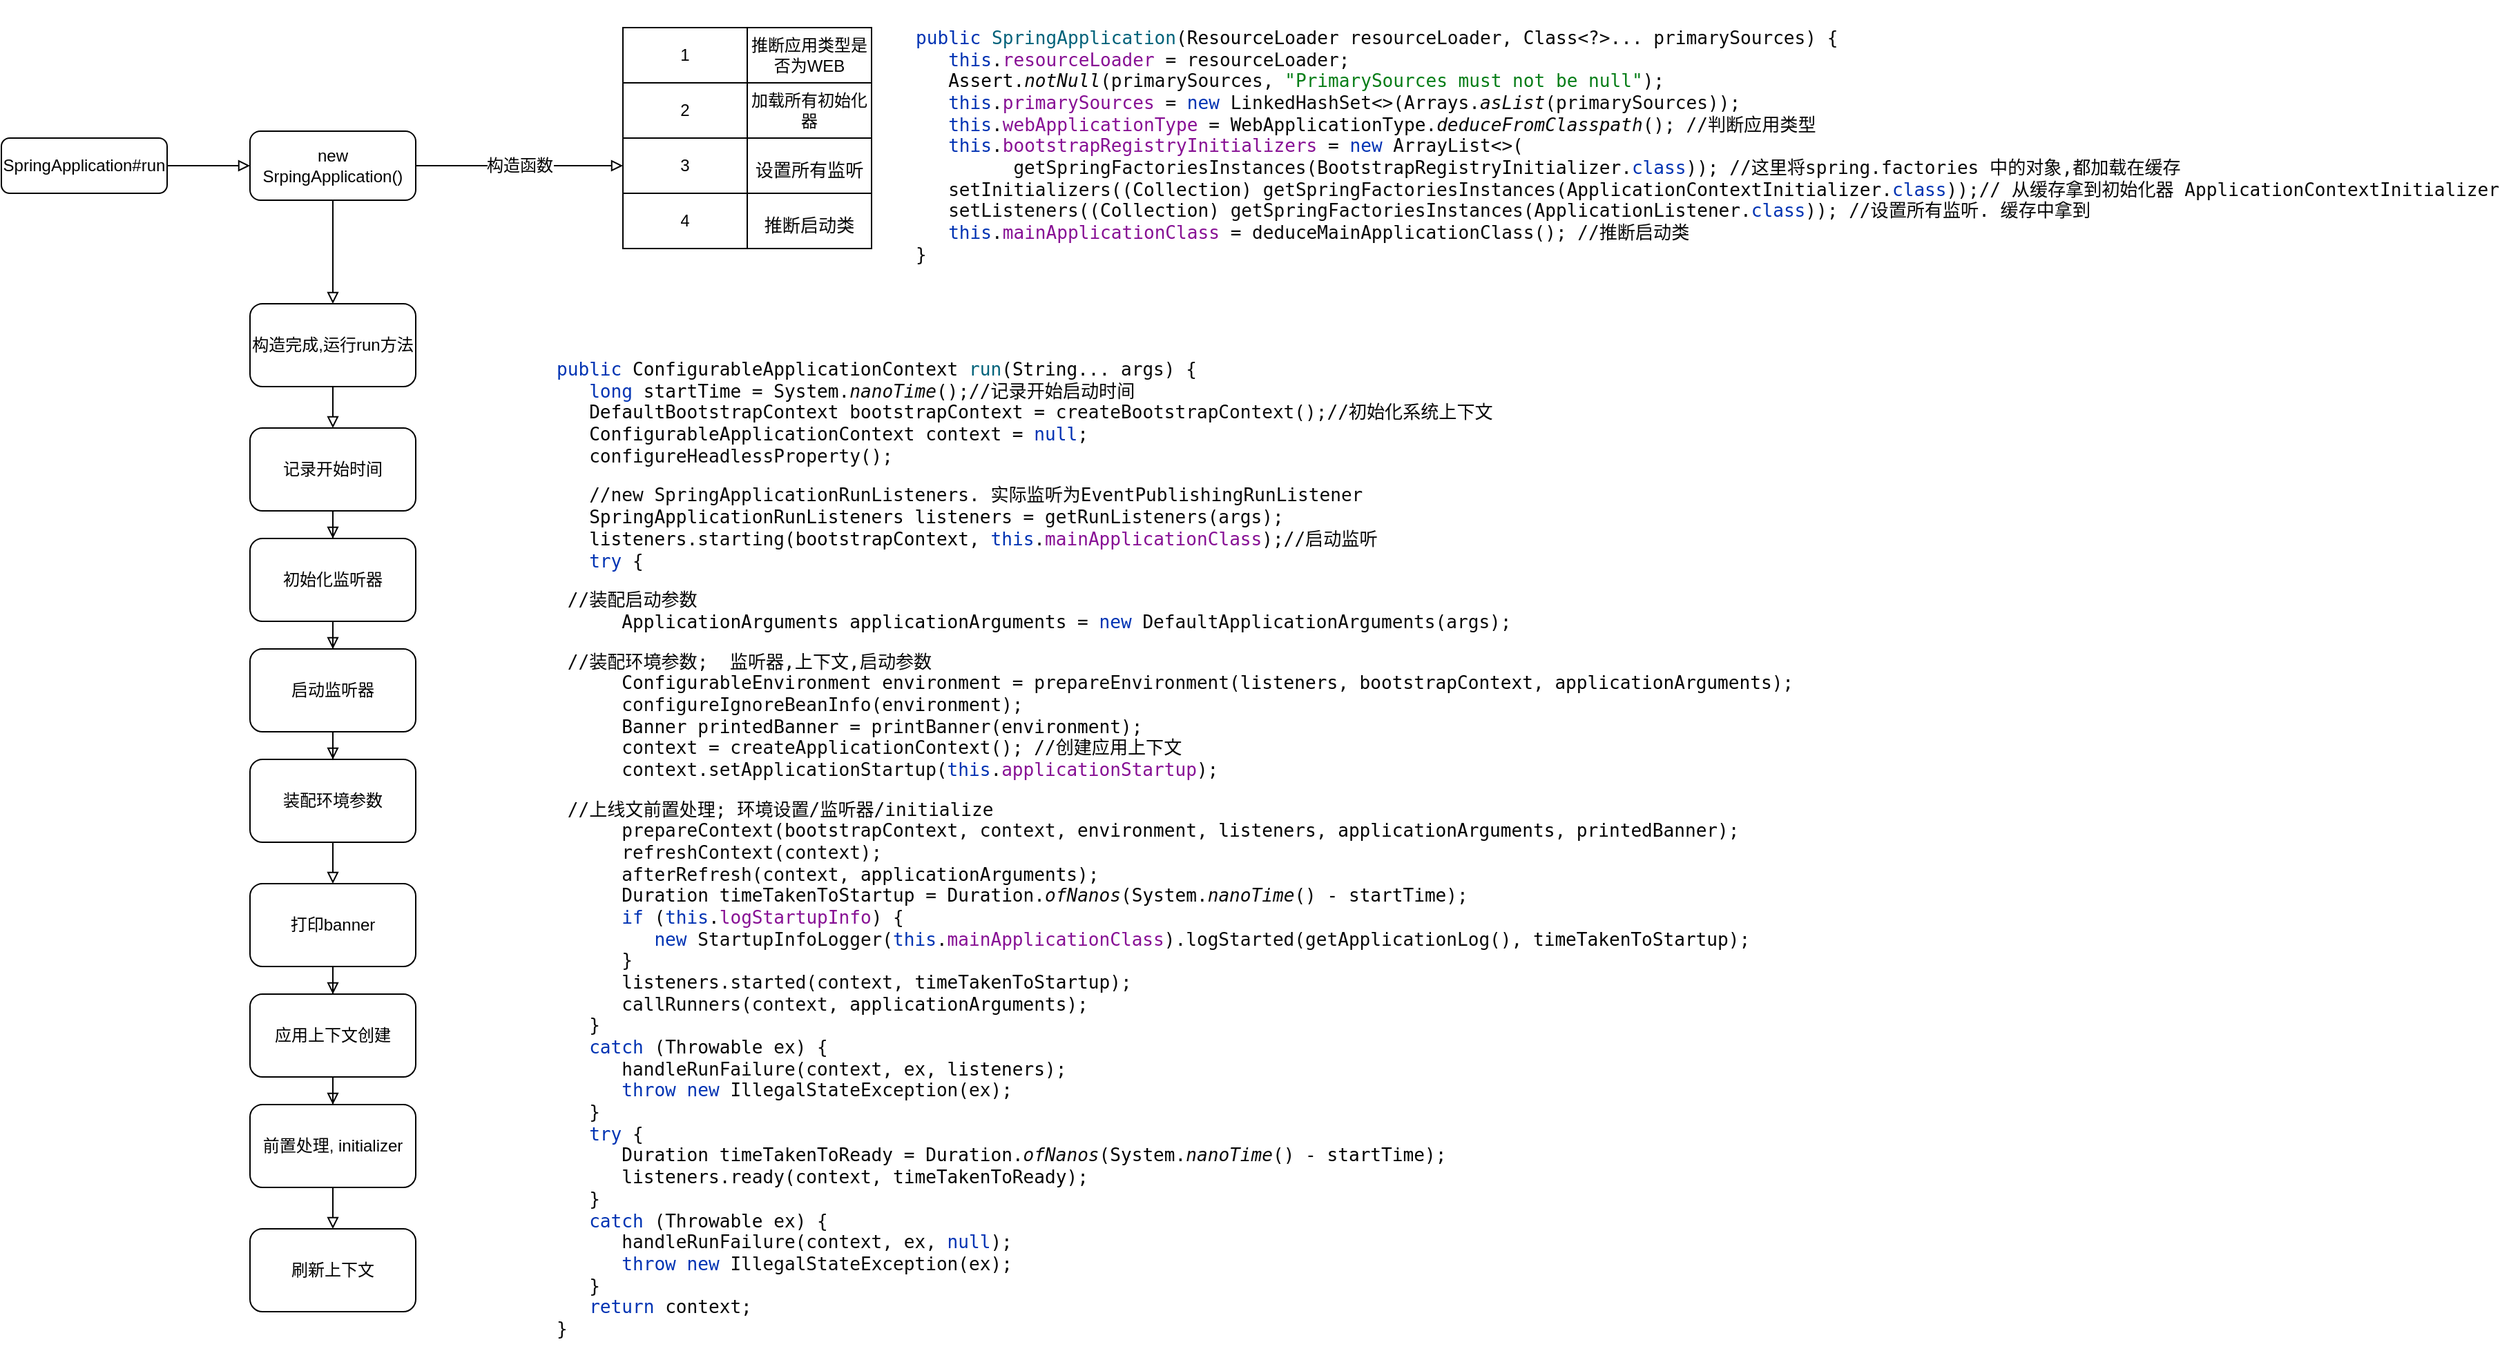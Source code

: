 <mxfile version="20.1.1" type="github">
  <diagram id="C5RBs43oDa-KdzZeNtuy" name="Page-1">
    <mxGraphModel dx="1038" dy="1748" grid="1" gridSize="10" guides="1" tooltips="1" connect="1" arrows="1" fold="1" page="1" pageScale="1" pageWidth="827" pageHeight="1169" math="0" shadow="0">
      <root>
        <mxCell id="WIyWlLk6GJQsqaUBKTNV-0" />
        <mxCell id="WIyWlLk6GJQsqaUBKTNV-1" parent="WIyWlLk6GJQsqaUBKTNV-0" />
        <mxCell id="TY5h5iizVJzrehyOOf4H-0" style="edgeStyle=orthogonalEdgeStyle;rounded=0;orthogonalLoop=1;jettySize=auto;html=1;endArrow=block;endFill=0;" edge="1" parent="WIyWlLk6GJQsqaUBKTNV-1" source="WIyWlLk6GJQsqaUBKTNV-3" target="TY5h5iizVJzrehyOOf4H-1">
          <mxGeometry relative="1" as="geometry">
            <mxPoint x="220" y="180" as="targetPoint" />
          </mxGeometry>
        </mxCell>
        <mxCell id="WIyWlLk6GJQsqaUBKTNV-3" value="SpringApplication#run" style="rounded=1;whiteSpace=wrap;html=1;fontSize=12;glass=0;strokeWidth=1;shadow=0;" parent="WIyWlLk6GJQsqaUBKTNV-1" vertex="1">
          <mxGeometry x="160" y="80" width="120" height="40" as="geometry" />
        </mxCell>
        <mxCell id="6piUoCR8zOtQVhnlRpC6-0" value="构造函数" style="edgeStyle=orthogonalEdgeStyle;rounded=0;orthogonalLoop=1;jettySize=auto;html=1;fontFamily=Helvetica;fontSize=12;fontColor=default;endArrow=block;endFill=0;" edge="1" parent="WIyWlLk6GJQsqaUBKTNV-1" source="TY5h5iizVJzrehyOOf4H-1" target="6piUoCR8zOtQVhnlRpC6-8">
          <mxGeometry relative="1" as="geometry">
            <mxPoint x="570" y="100" as="targetPoint" />
          </mxGeometry>
        </mxCell>
        <mxCell id="6piUoCR8zOtQVhnlRpC6-24" style="edgeStyle=orthogonalEdgeStyle;rounded=0;orthogonalLoop=1;jettySize=auto;html=1;fontFamily=Helvetica;fontSize=12;fontColor=default;endArrow=block;endFill=0;" edge="1" parent="WIyWlLk6GJQsqaUBKTNV-1" source="TY5h5iizVJzrehyOOf4H-1" target="6piUoCR8zOtQVhnlRpC6-25">
          <mxGeometry relative="1" as="geometry">
            <mxPoint x="400" y="230" as="targetPoint" />
          </mxGeometry>
        </mxCell>
        <mxCell id="TY5h5iizVJzrehyOOf4H-1" value="new SrpingApplication()" style="rounded=1;whiteSpace=wrap;html=1;" vertex="1" parent="WIyWlLk6GJQsqaUBKTNV-1">
          <mxGeometry x="340" y="75" width="120" height="50" as="geometry" />
        </mxCell>
        <mxCell id="6piUoCR8zOtQVhnlRpC6-1" value="" style="shape=table;startSize=0;container=1;collapsible=0;childLayout=tableLayout;rounded=1;fontFamily=Helvetica;fontSize=12;fontColor=default;strokeColor=default;fillColor=default;html=1;" vertex="1" parent="WIyWlLk6GJQsqaUBKTNV-1">
          <mxGeometry x="610" width="180" height="160" as="geometry" />
        </mxCell>
        <mxCell id="6piUoCR8zOtQVhnlRpC6-2" value="" style="shape=tableRow;horizontal=0;startSize=0;swimlaneHead=0;swimlaneBody=0;top=0;left=0;bottom=0;right=0;collapsible=0;dropTarget=0;fillColor=none;points=[[0,0.5],[1,0.5]];portConstraint=eastwest;rounded=1;fontFamily=Helvetica;fontSize=12;fontColor=default;strokeColor=default;html=1;" vertex="1" parent="6piUoCR8zOtQVhnlRpC6-1">
          <mxGeometry width="180" height="40" as="geometry" />
        </mxCell>
        <mxCell id="6piUoCR8zOtQVhnlRpC6-3" value="1" style="shape=partialRectangle;html=1;whiteSpace=wrap;connectable=0;overflow=hidden;fillColor=none;top=0;left=0;bottom=0;right=0;pointerEvents=1;rounded=1;fontFamily=Helvetica;fontSize=12;fontColor=default;strokeColor=default;" vertex="1" parent="6piUoCR8zOtQVhnlRpC6-2">
          <mxGeometry width="90" height="40" as="geometry">
            <mxRectangle width="90" height="40" as="alternateBounds" />
          </mxGeometry>
        </mxCell>
        <mxCell id="6piUoCR8zOtQVhnlRpC6-4" value="推断应用类型是否为WEB" style="shape=partialRectangle;html=1;whiteSpace=wrap;connectable=0;overflow=hidden;fillColor=none;top=0;left=0;bottom=0;right=0;pointerEvents=1;rounded=1;fontFamily=Helvetica;fontSize=12;fontColor=default;strokeColor=default;" vertex="1" parent="6piUoCR8zOtQVhnlRpC6-2">
          <mxGeometry x="90" width="90" height="40" as="geometry">
            <mxRectangle width="90" height="40" as="alternateBounds" />
          </mxGeometry>
        </mxCell>
        <mxCell id="6piUoCR8zOtQVhnlRpC6-5" value="" style="shape=tableRow;horizontal=0;startSize=0;swimlaneHead=0;swimlaneBody=0;top=0;left=0;bottom=0;right=0;collapsible=0;dropTarget=0;fillColor=none;points=[[0,0.5],[1,0.5]];portConstraint=eastwest;rounded=1;fontFamily=Helvetica;fontSize=12;fontColor=default;strokeColor=default;html=1;" vertex="1" parent="6piUoCR8zOtQVhnlRpC6-1">
          <mxGeometry y="40" width="180" height="40" as="geometry" />
        </mxCell>
        <mxCell id="6piUoCR8zOtQVhnlRpC6-6" value="2" style="shape=partialRectangle;html=1;whiteSpace=wrap;connectable=0;overflow=hidden;fillColor=none;top=0;left=0;bottom=0;right=0;pointerEvents=1;rounded=1;fontFamily=Helvetica;fontSize=12;fontColor=default;strokeColor=default;" vertex="1" parent="6piUoCR8zOtQVhnlRpC6-5">
          <mxGeometry width="90" height="40" as="geometry">
            <mxRectangle width="90" height="40" as="alternateBounds" />
          </mxGeometry>
        </mxCell>
        <mxCell id="6piUoCR8zOtQVhnlRpC6-7" value="加载所有初始化器" style="shape=partialRectangle;html=1;whiteSpace=wrap;connectable=0;overflow=hidden;fillColor=none;top=0;left=0;bottom=0;right=0;pointerEvents=1;rounded=1;fontFamily=Helvetica;fontSize=12;fontColor=default;strokeColor=default;" vertex="1" parent="6piUoCR8zOtQVhnlRpC6-5">
          <mxGeometry x="90" width="90" height="40" as="geometry">
            <mxRectangle width="90" height="40" as="alternateBounds" />
          </mxGeometry>
        </mxCell>
        <mxCell id="6piUoCR8zOtQVhnlRpC6-8" value="" style="shape=tableRow;horizontal=0;startSize=0;swimlaneHead=0;swimlaneBody=0;top=0;left=0;bottom=0;right=0;collapsible=0;dropTarget=0;fillColor=none;points=[[0,0.5],[1,0.5]];portConstraint=eastwest;rounded=1;fontFamily=Helvetica;fontSize=12;fontColor=default;strokeColor=default;html=1;" vertex="1" parent="6piUoCR8zOtQVhnlRpC6-1">
          <mxGeometry y="80" width="180" height="40" as="geometry" />
        </mxCell>
        <mxCell id="6piUoCR8zOtQVhnlRpC6-9" value="3" style="shape=partialRectangle;html=1;whiteSpace=wrap;connectable=0;overflow=hidden;fillColor=none;top=0;left=0;bottom=0;right=0;pointerEvents=1;rounded=1;fontFamily=Helvetica;fontSize=12;fontColor=default;strokeColor=default;" vertex="1" parent="6piUoCR8zOtQVhnlRpC6-8">
          <mxGeometry width="90" height="40" as="geometry">
            <mxRectangle width="90" height="40" as="alternateBounds" />
          </mxGeometry>
        </mxCell>
        <mxCell id="6piUoCR8zOtQVhnlRpC6-10" value="&lt;pre style=&quot;text-align: left; background-color: rgb(255, 255, 255); color: rgb(8, 8, 8); font-family: &amp;quot;JetBrains Mono&amp;quot;, monospace; font-size: 9.8pt;&quot;&gt;设置所有监听&lt;/pre&gt;" style="shape=partialRectangle;html=1;whiteSpace=wrap;connectable=0;overflow=hidden;fillColor=none;top=0;left=0;bottom=0;right=0;pointerEvents=1;rounded=1;fontFamily=Helvetica;fontSize=12;fontColor=default;strokeColor=default;" vertex="1" parent="6piUoCR8zOtQVhnlRpC6-8">
          <mxGeometry x="90" width="90" height="40" as="geometry">
            <mxRectangle width="90" height="40" as="alternateBounds" />
          </mxGeometry>
        </mxCell>
        <mxCell id="6piUoCR8zOtQVhnlRpC6-11" value="" style="shape=tableRow;horizontal=0;startSize=0;swimlaneHead=0;swimlaneBody=0;top=0;left=0;bottom=0;right=0;collapsible=0;dropTarget=0;fillColor=none;points=[[0,0.5],[1,0.5]];portConstraint=eastwest;rounded=1;fontFamily=Helvetica;fontSize=12;fontColor=default;strokeColor=default;html=1;" vertex="1" parent="6piUoCR8zOtQVhnlRpC6-1">
          <mxGeometry y="120" width="180" height="40" as="geometry" />
        </mxCell>
        <mxCell id="6piUoCR8zOtQVhnlRpC6-12" value="4" style="shape=partialRectangle;html=1;whiteSpace=wrap;connectable=0;overflow=hidden;fillColor=none;top=0;left=0;bottom=0;right=0;pointerEvents=1;rounded=1;fontFamily=Helvetica;fontSize=12;fontColor=default;strokeColor=default;" vertex="1" parent="6piUoCR8zOtQVhnlRpC6-11">
          <mxGeometry width="90" height="40" as="geometry">
            <mxRectangle width="90" height="40" as="alternateBounds" />
          </mxGeometry>
        </mxCell>
        <mxCell id="6piUoCR8zOtQVhnlRpC6-13" value="&lt;pre style=&quot;text-align: left; background-color: rgb(255, 255, 255); color: rgb(8, 8, 8); font-family: &amp;quot;JetBrains Mono&amp;quot;, monospace; font-size: 9.8pt;&quot;&gt;推断启动类&lt;/pre&gt;" style="shape=partialRectangle;html=1;whiteSpace=wrap;connectable=0;overflow=hidden;fillColor=none;top=0;left=0;bottom=0;right=0;pointerEvents=1;rounded=1;fontFamily=Helvetica;fontSize=12;fontColor=default;strokeColor=default;" vertex="1" parent="6piUoCR8zOtQVhnlRpC6-11">
          <mxGeometry x="90" width="90" height="40" as="geometry">
            <mxRectangle width="90" height="40" as="alternateBounds" />
          </mxGeometry>
        </mxCell>
        <mxCell id="6piUoCR8zOtQVhnlRpC6-21" value="&lt;pre style=&quot;background-color:#ffffff;color:#080808;font-family:&#39;JetBrains Mono&#39;,monospace;font-size:9.8pt;&quot;&gt;&lt;span style=&quot;color:#0033b3;&quot;&gt;public &lt;/span&gt;&lt;span style=&quot;color:#00627a;&quot;&gt;SpringApplication&lt;/span&gt;(&lt;span style=&quot;color:#000000;&quot;&gt;ResourceLoader &lt;/span&gt;resourceLoader, &lt;span style=&quot;color:#000000;&quot;&gt;Class&lt;/span&gt;&amp;lt;?&amp;gt;... primarySources) {&lt;br&gt;   &lt;span style=&quot;color:#0033b3;&quot;&gt;this&lt;/span&gt;.&lt;span style=&quot;color:#871094;&quot;&gt;resourceLoader &lt;/span&gt;= resourceLoader;&lt;br&gt;   &lt;span style=&quot;color:#000000;&quot;&gt;Assert&lt;/span&gt;.&lt;span style=&quot;font-style:italic;&quot;&gt;notNull&lt;/span&gt;(primarySources, &lt;span style=&quot;color:#067d17;&quot;&gt;&quot;PrimarySources must not be null&quot;&lt;/span&gt;);&lt;br&gt;   &lt;span style=&quot;color:#0033b3;&quot;&gt;this&lt;/span&gt;.&lt;span style=&quot;color:#871094;&quot;&gt;primarySources &lt;/span&gt;= &lt;span style=&quot;color:#0033b3;&quot;&gt;new &lt;/span&gt;LinkedHashSet&amp;lt;&amp;gt;(&lt;span style=&quot;color:#000000;&quot;&gt;Arrays&lt;/span&gt;.&lt;span style=&quot;font-style:italic;&quot;&gt;asList&lt;/span&gt;(primarySources));&lt;br&gt;   &lt;span style=&quot;color:#0033b3;&quot;&gt;this&lt;/span&gt;.&lt;span style=&quot;color:#871094;&quot;&gt;webApplicationType &lt;/span&gt;= &lt;span style=&quot;color:#000000;&quot;&gt;WebApplicationType&lt;/span&gt;.&lt;span style=&quot;font-style:italic;&quot;&gt;deduceFromClasspath&lt;/span&gt;(); //判断应用类型&lt;br&gt;   &lt;span style=&quot;color:#0033b3;&quot;&gt;this&lt;/span&gt;.&lt;span style=&quot;color:#871094;&quot;&gt;bootstrapRegistryInitializers &lt;/span&gt;= &lt;span style=&quot;color:#0033b3;&quot;&gt;new &lt;/span&gt;ArrayList&amp;lt;&amp;gt;(&lt;br&gt;         getSpringFactoriesInstances(&lt;span style=&quot;color:#000000;&quot;&gt;BootstrapRegistryInitializer&lt;/span&gt;.&lt;span style=&quot;color:#0033b3;&quot;&gt;class&lt;/span&gt;)); //这里将spring.factories 中的对象,都加载在缓存&lt;br&gt;   setInitializers((&lt;span style=&quot;color:#000000;&quot;&gt;Collection&lt;/span&gt;) getSpringFactoriesInstances(&lt;span style=&quot;color:#000000;&quot;&gt;ApplicationContextInitializer&lt;/span&gt;.&lt;span style=&quot;color:#0033b3;&quot;&gt;class&lt;/span&gt;));// 从缓存拿到初始化器 ApplicationContextInitializer&lt;br&gt;   setListeners((&lt;span style=&quot;color:#000000;&quot;&gt;Collection&lt;/span&gt;) getSpringFactoriesInstances(&lt;span style=&quot;color:#000000;&quot;&gt;ApplicationListener&lt;/span&gt;.&lt;span style=&quot;color:#0033b3;&quot;&gt;class&lt;/span&gt;)); //设置所有监听. 缓存中拿到&lt;br&gt;   &lt;span style=&quot;color:#0033b3;&quot;&gt;this&lt;/span&gt;.&lt;span style=&quot;color:#871094;&quot;&gt;mainApplicationClass &lt;/span&gt;= deduceMainApplicationClass(); //推断启动类&lt;br&gt;}&lt;/pre&gt;" style="text;whiteSpace=wrap;html=1;fontSize=12;fontFamily=Helvetica;fontColor=default;" vertex="1" parent="WIyWlLk6GJQsqaUBKTNV-1">
          <mxGeometry x="820" y="-20" width="560" height="220" as="geometry" />
        </mxCell>
        <mxCell id="6piUoCR8zOtQVhnlRpC6-27" style="edgeStyle=orthogonalEdgeStyle;rounded=0;orthogonalLoop=1;jettySize=auto;html=1;fontFamily=Helvetica;fontSize=12;fontColor=default;endArrow=block;endFill=0;" edge="1" parent="WIyWlLk6GJQsqaUBKTNV-1" source="6piUoCR8zOtQVhnlRpC6-25" target="6piUoCR8zOtQVhnlRpC6-28">
          <mxGeometry relative="1" as="geometry">
            <mxPoint x="400" y="300" as="targetPoint" />
          </mxGeometry>
        </mxCell>
        <mxCell id="6piUoCR8zOtQVhnlRpC6-25" value="构造完成,运行run方法" style="rounded=1;whiteSpace=wrap;html=1;fontFamily=Helvetica;fontSize=12;fontColor=default;strokeColor=default;fillColor=default;" vertex="1" parent="WIyWlLk6GJQsqaUBKTNV-1">
          <mxGeometry x="340" y="200" width="120" height="60" as="geometry" />
        </mxCell>
        <mxCell id="6piUoCR8zOtQVhnlRpC6-26" value="&lt;pre style=&quot;background-color:#ffffff;color:#080808;font-family:&#39;JetBrains Mono&#39;,monospace;font-size:9.8pt;&quot;&gt;&lt;span style=&quot;color:#0033b3;&quot;&gt;public &lt;/span&gt;&lt;span style=&quot;color:#000000;&quot;&gt;ConfigurableApplicationContext &lt;/span&gt;&lt;span style=&quot;color:#00627a;&quot;&gt;run&lt;/span&gt;(&lt;span style=&quot;color:#000000;&quot;&gt;String&lt;/span&gt;... args) {&lt;br&gt;   &lt;span style=&quot;color:#0033b3;&quot;&gt;long &lt;/span&gt;&lt;span style=&quot;color:#000000;&quot;&gt;startTime &lt;/span&gt;= &lt;span style=&quot;color:#000000;&quot;&gt;System&lt;/span&gt;.&lt;span style=&quot;font-style:italic;&quot;&gt;nanoTime&lt;/span&gt;();//记录开始启动时间&lt;br&gt;   &lt;span style=&quot;color:#000000;&quot;&gt;DefaultBootstrapContext bootstrapContext &lt;/span&gt;= createBootstrapContext();//初始化系统上下文&lt;br&gt;   &lt;span style=&quot;color:#000000;&quot;&gt;ConfigurableApplicationContext &lt;/span&gt;context = &lt;span style=&quot;color:#0033b3;&quot;&gt;null&lt;/span&gt;;&lt;br&gt;   configureHeadlessProperty();&lt;/pre&gt;&lt;pre style=&quot;background-color:#ffffff;color:#080808;font-family:&#39;JetBrains Mono&#39;,monospace;font-size:9.8pt;&quot;&gt;   //new SpringApplicationRunListeners. 实际监听为EventPublishingRunListener&lt;br&gt;   &lt;span style=&quot;color:#000000;&quot;&gt;SpringApplicationRunListeners listeners &lt;/span&gt;= getRunListeners(args);&lt;br&gt;   &lt;span style=&quot;color:#000000;&quot;&gt;listeners&lt;/span&gt;.starting(&lt;span style=&quot;color:#000000;&quot;&gt;bootstrapContext&lt;/span&gt;, &lt;span style=&quot;color:#0033b3;&quot;&gt;this&lt;/span&gt;.&lt;span style=&quot;color:#871094;&quot;&gt;mainApplicationClass&lt;/span&gt;);//启动监听&lt;br&gt;   &lt;span style=&quot;color:#0033b3;&quot;&gt;try &lt;/span&gt;{&lt;/pre&gt;&lt;pre style=&quot;background-color:#ffffff;color:#080808;font-family:&#39;JetBrains Mono&#39;,monospace;font-size:9.8pt;&quot;&gt;&lt;span style=&quot;white-space: pre;&quot;&gt;	&lt;/span&gt;//装配启动参数&lt;br&gt;      &lt;span style=&quot;color:#000000;&quot;&gt;ApplicationArguments applicationArguments &lt;/span&gt;= &lt;span style=&quot;color:#0033b3;&quot;&gt;new &lt;/span&gt;DefaultApplicationArguments(args);&lt;/pre&gt;&lt;pre style=&quot;background-color:#ffffff;color:#080808;font-family:&#39;JetBrains Mono&#39;,monospace;font-size:9.8pt;&quot;&gt;&lt;span style=&quot;white-space: pre;&quot;&gt;	&lt;/span&gt;//装配环境参数;  监听器,上下文,启动参数&lt;br&gt;      &lt;span style=&quot;color:#000000;&quot;&gt;ConfigurableEnvironment environment &lt;/span&gt;= prepareEnvironment(&lt;span style=&quot;color:#000000;&quot;&gt;listeners&lt;/span&gt;, &lt;span style=&quot;color:#000000;&quot;&gt;bootstrapContext&lt;/span&gt;, &lt;span style=&quot;color:#000000;&quot;&gt;applicationArguments&lt;/span&gt;);&lt;br&gt;      configureIgnoreBeanInfo(&lt;span style=&quot;color:#000000;&quot;&gt;environment&lt;/span&gt;);&lt;br&gt;      &lt;span style=&quot;color:#000000;&quot;&gt;Banner printedBanner &lt;/span&gt;= printBanner(&lt;span style=&quot;color:#000000;&quot;&gt;environment&lt;/span&gt;);&lt;br&gt;      context = createApplicationContext(); //创建应用上下文&lt;br&gt;      context.setApplicationStartup(&lt;span style=&quot;color:#0033b3;&quot;&gt;this&lt;/span&gt;.&lt;span style=&quot;color:#871094;&quot;&gt;applicationStartup&lt;/span&gt;);&lt;/pre&gt;&lt;pre style=&quot;background-color:#ffffff;color:#080808;font-family:&#39;JetBrains Mono&#39;,monospace;font-size:9.8pt;&quot;&gt;&lt;span style=&quot;white-space: pre;&quot;&gt;	&lt;/span&gt;//上线文前置处理; 环境设置/监听器/initialize&lt;br&gt;      prepareContext(&lt;span style=&quot;color:#000000;&quot;&gt;bootstrapContext&lt;/span&gt;, context, &lt;span style=&quot;color:#000000;&quot;&gt;environment&lt;/span&gt;, &lt;span style=&quot;color:#000000;&quot;&gt;listeners&lt;/span&gt;, &lt;span style=&quot;color:#000000;&quot;&gt;applicationArguments&lt;/span&gt;, &lt;span style=&quot;color:#000000;&quot;&gt;printedBanner&lt;/span&gt;);&lt;br&gt;      refreshContext(context);&lt;br&gt;      afterRefresh(context, &lt;span style=&quot;color:#000000;&quot;&gt;applicationArguments&lt;/span&gt;);&lt;br&gt;      &lt;span style=&quot;color:#000000;&quot;&gt;Duration timeTakenToStartup &lt;/span&gt;= &lt;span style=&quot;color:#000000;&quot;&gt;Duration&lt;/span&gt;.&lt;span style=&quot;font-style:italic;&quot;&gt;ofNanos&lt;/span&gt;(&lt;span style=&quot;color:#000000;&quot;&gt;System&lt;/span&gt;.&lt;span style=&quot;font-style:italic;&quot;&gt;nanoTime&lt;/span&gt;() - &lt;span style=&quot;color:#000000;&quot;&gt;startTime&lt;/span&gt;);&lt;br&gt;      &lt;span style=&quot;color:#0033b3;&quot;&gt;if &lt;/span&gt;(&lt;span style=&quot;color:#0033b3;&quot;&gt;this&lt;/span&gt;.&lt;span style=&quot;color:#871094;&quot;&gt;logStartupInfo&lt;/span&gt;) {&lt;br&gt;         &lt;span style=&quot;color:#0033b3;&quot;&gt;new &lt;/span&gt;StartupInfoLogger(&lt;span style=&quot;color:#0033b3;&quot;&gt;this&lt;/span&gt;.&lt;span style=&quot;color:#871094;&quot;&gt;mainApplicationClass&lt;/span&gt;).logStarted(getApplicationLog(), &lt;span style=&quot;color:#000000;&quot;&gt;timeTakenToStartup&lt;/span&gt;);&lt;br&gt;      }&lt;br&gt;      &lt;span style=&quot;color:#000000;&quot;&gt;listeners&lt;/span&gt;.started(context, &lt;span style=&quot;color:#000000;&quot;&gt;timeTakenToStartup&lt;/span&gt;);&lt;br&gt;      callRunners(context, &lt;span style=&quot;color:#000000;&quot;&gt;applicationArguments&lt;/span&gt;);&lt;br&gt;   }&lt;br&gt;   &lt;span style=&quot;color:#0033b3;&quot;&gt;catch &lt;/span&gt;(&lt;span style=&quot;color:#000000;&quot;&gt;Throwable &lt;/span&gt;ex) {&lt;br&gt;      handleRunFailure(context, ex, &lt;span style=&quot;color:#000000;&quot;&gt;listeners&lt;/span&gt;);&lt;br&gt;      &lt;span style=&quot;color:#0033b3;&quot;&gt;throw new &lt;/span&gt;IllegalStateException(ex);&lt;br&gt;   }&lt;br&gt;   &lt;span style=&quot;color:#0033b3;&quot;&gt;try &lt;/span&gt;{&lt;br&gt;      &lt;span style=&quot;color:#000000;&quot;&gt;Duration timeTakenToReady &lt;/span&gt;= &lt;span style=&quot;color:#000000;&quot;&gt;Duration&lt;/span&gt;.&lt;span style=&quot;font-style:italic;&quot;&gt;ofNanos&lt;/span&gt;(&lt;span style=&quot;color:#000000;&quot;&gt;System&lt;/span&gt;.&lt;span style=&quot;font-style:italic;&quot;&gt;nanoTime&lt;/span&gt;() - &lt;span style=&quot;color:#000000;&quot;&gt;startTime&lt;/span&gt;);&lt;br&gt;      &lt;span style=&quot;color:#000000;&quot;&gt;listeners&lt;/span&gt;.ready(context, &lt;span style=&quot;color:#000000;&quot;&gt;timeTakenToReady&lt;/span&gt;);&lt;br&gt;   }&lt;br&gt;   &lt;span style=&quot;color:#0033b3;&quot;&gt;catch &lt;/span&gt;(&lt;span style=&quot;color:#000000;&quot;&gt;Throwable &lt;/span&gt;ex) {&lt;br&gt;      handleRunFailure(context, ex, &lt;span style=&quot;color:#0033b3;&quot;&gt;null&lt;/span&gt;);&lt;br&gt;      &lt;span style=&quot;color:#0033b3;&quot;&gt;throw new &lt;/span&gt;IllegalStateException(ex);&lt;br&gt;   }&lt;br&gt;   &lt;span style=&quot;color:#0033b3;&quot;&gt;return &lt;/span&gt;context;&lt;br&gt;}&lt;/pre&gt;" style="text;whiteSpace=wrap;html=1;fontSize=12;fontFamily=Helvetica;fontColor=default;" vertex="1" parent="WIyWlLk6GJQsqaUBKTNV-1">
          <mxGeometry x="560" y="220" width="560" height="650" as="geometry" />
        </mxCell>
        <mxCell id="6piUoCR8zOtQVhnlRpC6-32" value="" style="edgeStyle=orthogonalEdgeStyle;rounded=0;orthogonalLoop=1;jettySize=auto;html=1;fontFamily=Helvetica;fontSize=12;fontColor=default;endArrow=block;endFill=0;" edge="1" parent="WIyWlLk6GJQsqaUBKTNV-1" source="6piUoCR8zOtQVhnlRpC6-28" target="6piUoCR8zOtQVhnlRpC6-31">
          <mxGeometry relative="1" as="geometry" />
        </mxCell>
        <mxCell id="6piUoCR8zOtQVhnlRpC6-28" value="记录开始时间" style="rounded=1;whiteSpace=wrap;html=1;fontFamily=Helvetica;fontSize=12;fontColor=default;strokeColor=default;fillColor=default;" vertex="1" parent="WIyWlLk6GJQsqaUBKTNV-1">
          <mxGeometry x="340" y="290" width="120" height="60" as="geometry" />
        </mxCell>
        <mxCell id="6piUoCR8zOtQVhnlRpC6-34" value="" style="edgeStyle=orthogonalEdgeStyle;rounded=0;orthogonalLoop=1;jettySize=auto;html=1;fontFamily=Helvetica;fontSize=12;fontColor=default;endArrow=block;endFill=0;" edge="1" parent="WIyWlLk6GJQsqaUBKTNV-1" source="6piUoCR8zOtQVhnlRpC6-31" target="6piUoCR8zOtQVhnlRpC6-33">
          <mxGeometry relative="1" as="geometry" />
        </mxCell>
        <mxCell id="6piUoCR8zOtQVhnlRpC6-31" value="初始化监听器" style="rounded=1;whiteSpace=wrap;html=1;fontFamily=Helvetica;fontSize=12;fontColor=default;strokeColor=default;fillColor=default;" vertex="1" parent="WIyWlLk6GJQsqaUBKTNV-1">
          <mxGeometry x="340" y="370" width="120" height="60" as="geometry" />
        </mxCell>
        <mxCell id="6piUoCR8zOtQVhnlRpC6-36" value="" style="edgeStyle=orthogonalEdgeStyle;rounded=0;orthogonalLoop=1;jettySize=auto;html=1;fontFamily=Helvetica;fontSize=12;fontColor=default;endArrow=block;endFill=0;" edge="1" parent="WIyWlLk6GJQsqaUBKTNV-1" source="6piUoCR8zOtQVhnlRpC6-33" target="6piUoCR8zOtQVhnlRpC6-35">
          <mxGeometry relative="1" as="geometry" />
        </mxCell>
        <mxCell id="6piUoCR8zOtQVhnlRpC6-33" value="启动监听器" style="rounded=1;whiteSpace=wrap;html=1;fontFamily=Helvetica;fontSize=12;fontColor=default;strokeColor=default;fillColor=default;" vertex="1" parent="WIyWlLk6GJQsqaUBKTNV-1">
          <mxGeometry x="340" y="450" width="120" height="60" as="geometry" />
        </mxCell>
        <mxCell id="6piUoCR8zOtQVhnlRpC6-39" value="" style="edgeStyle=orthogonalEdgeStyle;rounded=0;orthogonalLoop=1;jettySize=auto;html=1;fontFamily=Helvetica;fontSize=12;fontColor=default;endArrow=block;endFill=0;" edge="1" parent="WIyWlLk6GJQsqaUBKTNV-1" source="6piUoCR8zOtQVhnlRpC6-35" target="6piUoCR8zOtQVhnlRpC6-38">
          <mxGeometry relative="1" as="geometry" />
        </mxCell>
        <mxCell id="6piUoCR8zOtQVhnlRpC6-35" value="装配环境参数" style="rounded=1;whiteSpace=wrap;html=1;fontFamily=Helvetica;fontSize=12;fontColor=default;strokeColor=default;fillColor=default;" vertex="1" parent="WIyWlLk6GJQsqaUBKTNV-1">
          <mxGeometry x="340" y="530" width="120" height="60" as="geometry" />
        </mxCell>
        <mxCell id="6piUoCR8zOtQVhnlRpC6-42" value="" style="edgeStyle=orthogonalEdgeStyle;rounded=0;orthogonalLoop=1;jettySize=auto;html=1;fontFamily=Helvetica;fontSize=12;fontColor=default;endArrow=block;endFill=0;" edge="1" parent="WIyWlLk6GJQsqaUBKTNV-1" source="6piUoCR8zOtQVhnlRpC6-38" target="6piUoCR8zOtQVhnlRpC6-41">
          <mxGeometry relative="1" as="geometry" />
        </mxCell>
        <mxCell id="6piUoCR8zOtQVhnlRpC6-38" value="打印banner" style="rounded=1;whiteSpace=wrap;html=1;fontFamily=Helvetica;fontSize=12;fontColor=default;strokeColor=default;fillColor=default;" vertex="1" parent="WIyWlLk6GJQsqaUBKTNV-1">
          <mxGeometry x="340" y="620" width="120" height="60" as="geometry" />
        </mxCell>
        <mxCell id="6piUoCR8zOtQVhnlRpC6-44" value="" style="edgeStyle=orthogonalEdgeStyle;rounded=0;orthogonalLoop=1;jettySize=auto;html=1;fontFamily=Helvetica;fontSize=12;fontColor=default;endArrow=block;endFill=0;" edge="1" parent="WIyWlLk6GJQsqaUBKTNV-1" source="6piUoCR8zOtQVhnlRpC6-41" target="6piUoCR8zOtQVhnlRpC6-43">
          <mxGeometry relative="1" as="geometry" />
        </mxCell>
        <mxCell id="6piUoCR8zOtQVhnlRpC6-41" value="应用上下文创建" style="rounded=1;whiteSpace=wrap;html=1;fontFamily=Helvetica;fontSize=12;fontColor=default;strokeColor=default;fillColor=default;" vertex="1" parent="WIyWlLk6GJQsqaUBKTNV-1">
          <mxGeometry x="340" y="700" width="120" height="60" as="geometry" />
        </mxCell>
        <mxCell id="6piUoCR8zOtQVhnlRpC6-46" value="" style="edgeStyle=orthogonalEdgeStyle;rounded=0;orthogonalLoop=1;jettySize=auto;html=1;fontFamily=Helvetica;fontSize=12;fontColor=default;endArrow=block;endFill=0;" edge="1" parent="WIyWlLk6GJQsqaUBKTNV-1" source="6piUoCR8zOtQVhnlRpC6-43" target="6piUoCR8zOtQVhnlRpC6-45">
          <mxGeometry relative="1" as="geometry" />
        </mxCell>
        <mxCell id="6piUoCR8zOtQVhnlRpC6-43" value="前置处理, initializer" style="rounded=1;whiteSpace=wrap;html=1;fontFamily=Helvetica;fontSize=12;fontColor=default;strokeColor=default;fillColor=default;" vertex="1" parent="WIyWlLk6GJQsqaUBKTNV-1">
          <mxGeometry x="340" y="780" width="120" height="60" as="geometry" />
        </mxCell>
        <mxCell id="6piUoCR8zOtQVhnlRpC6-45" value="刷新上下文" style="rounded=1;whiteSpace=wrap;html=1;fontFamily=Helvetica;fontSize=12;fontColor=default;strokeColor=default;fillColor=default;" vertex="1" parent="WIyWlLk6GJQsqaUBKTNV-1">
          <mxGeometry x="340" y="870" width="120" height="60" as="geometry" />
        </mxCell>
      </root>
    </mxGraphModel>
  </diagram>
</mxfile>
